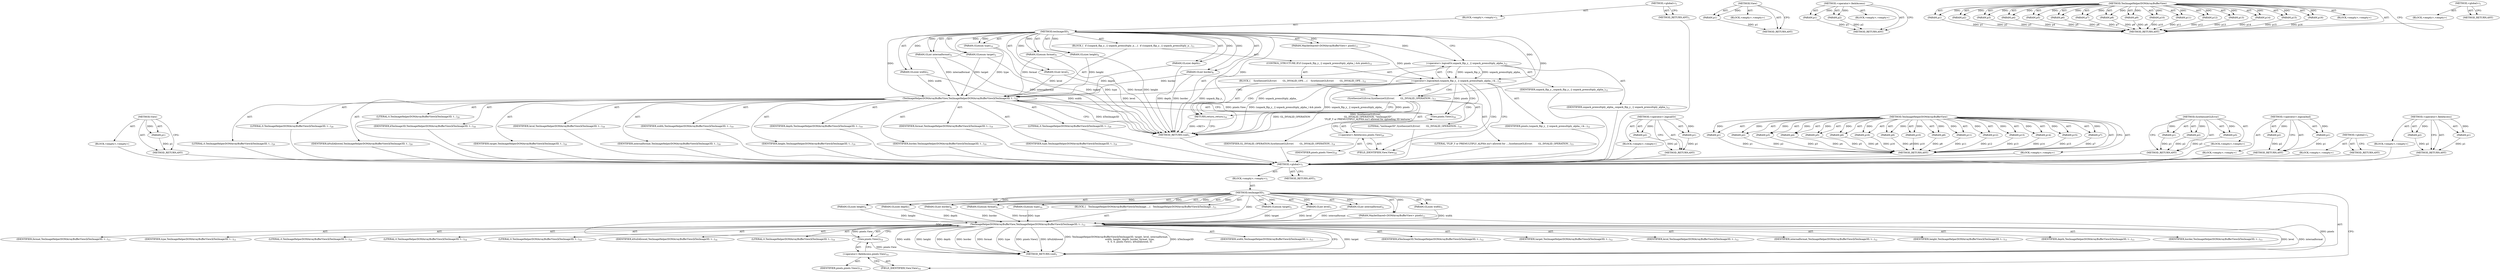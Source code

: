 digraph "&lt;operator&gt;.fieldAccess" {
vulnerable_6 [label=<(METHOD,&lt;global&gt;)<SUB>1</SUB>>];
vulnerable_7 [label=<(BLOCK,&lt;empty&gt;,&lt;empty&gt;)<SUB>1</SUB>>];
vulnerable_8 [label=<(METHOD,texImage3D)<SUB>1</SUB>>];
vulnerable_9 [label=<(PARAM,GLenum target)<SUB>2</SUB>>];
vulnerable_10 [label=<(PARAM,GLint level)<SUB>3</SUB>>];
vulnerable_11 [label=<(PARAM,GLint internalformat)<SUB>4</SUB>>];
vulnerable_12 [label=<(PARAM,GLsizei width)<SUB>5</SUB>>];
vulnerable_13 [label=<(PARAM,GLsizei height)<SUB>6</SUB>>];
vulnerable_14 [label=<(PARAM,GLsizei depth)<SUB>7</SUB>>];
vulnerable_15 [label=<(PARAM,GLint border)<SUB>8</SUB>>];
vulnerable_16 [label=<(PARAM,GLenum format)<SUB>9</SUB>>];
vulnerable_17 [label=<(PARAM,GLenum type)<SUB>10</SUB>>];
vulnerable_18 [label=<(PARAM,MaybeShared&lt;DOMArrayBufferView&gt; pixels)<SUB>11</SUB>>];
vulnerable_19 [label=<(BLOCK,{
   TexImageHelperDOMArrayBufferView(kTexImage...,{
   TexImageHelperDOMArrayBufferView(kTexImage...)<SUB>11</SUB>>];
vulnerable_20 [label=<(TexImageHelperDOMArrayBufferView,TexImageHelperDOMArrayBufferView(kTexImage3D, t...)<SUB>12</SUB>>];
vulnerable_21 [label=<(IDENTIFIER,kTexImage3D,TexImageHelperDOMArrayBufferView(kTexImage3D, t...)<SUB>12</SUB>>];
vulnerable_22 [label=<(IDENTIFIER,target,TexImageHelperDOMArrayBufferView(kTexImage3D, t...)<SUB>12</SUB>>];
vulnerable_23 [label=<(IDENTIFIER,level,TexImageHelperDOMArrayBufferView(kTexImage3D, t...)<SUB>12</SUB>>];
vulnerable_24 [label=<(IDENTIFIER,internalformat,TexImageHelperDOMArrayBufferView(kTexImage3D, t...)<SUB>12</SUB>>];
vulnerable_25 [label=<(IDENTIFIER,width,TexImageHelperDOMArrayBufferView(kTexImage3D, t...)<SUB>13</SUB>>];
vulnerable_26 [label=<(IDENTIFIER,height,TexImageHelperDOMArrayBufferView(kTexImage3D, t...)<SUB>13</SUB>>];
vulnerable_27 [label=<(IDENTIFIER,depth,TexImageHelperDOMArrayBufferView(kTexImage3D, t...)<SUB>13</SUB>>];
vulnerable_28 [label=<(IDENTIFIER,border,TexImageHelperDOMArrayBufferView(kTexImage3D, t...)<SUB>13</SUB>>];
vulnerable_29 [label=<(IDENTIFIER,format,TexImageHelperDOMArrayBufferView(kTexImage3D, t...)<SUB>13</SUB>>];
vulnerable_30 [label=<(IDENTIFIER,type,TexImageHelperDOMArrayBufferView(kTexImage3D, t...)<SUB>13</SUB>>];
vulnerable_31 [label=<(LITERAL,0,TexImageHelperDOMArrayBufferView(kTexImage3D, t...)<SUB>14</SUB>>];
vulnerable_32 [label=<(LITERAL,0,TexImageHelperDOMArrayBufferView(kTexImage3D, t...)<SUB>14</SUB>>];
vulnerable_33 [label=<(LITERAL,0,TexImageHelperDOMArrayBufferView(kTexImage3D, t...)<SUB>14</SUB>>];
vulnerable_34 [label=<(View,pixels.View())<SUB>14</SUB>>];
vulnerable_35 [label=<(&lt;operator&gt;.fieldAccess,pixels.View)<SUB>14</SUB>>];
vulnerable_36 [label=<(IDENTIFIER,pixels,pixels.View())<SUB>14</SUB>>];
vulnerable_37 [label=<(FIELD_IDENTIFIER,View,View)<SUB>14</SUB>>];
vulnerable_38 [label=<(IDENTIFIER,kNullAllowed,TexImageHelperDOMArrayBufferView(kTexImage3D, t...)<SUB>14</SUB>>];
vulnerable_39 [label=<(LITERAL,0,TexImageHelperDOMArrayBufferView(kTexImage3D, t...)<SUB>14</SUB>>];
vulnerable_40 [label=<(METHOD_RETURN,void)<SUB>1</SUB>>];
vulnerable_42 [label=<(METHOD_RETURN,ANY)<SUB>1</SUB>>];
vulnerable_84 [label=<(METHOD,View)>];
vulnerable_85 [label=<(PARAM,p1)>];
vulnerable_86 [label=<(BLOCK,&lt;empty&gt;,&lt;empty&gt;)>];
vulnerable_87 [label=<(METHOD_RETURN,ANY)>];
vulnerable_88 [label=<(METHOD,&lt;operator&gt;.fieldAccess)>];
vulnerable_89 [label=<(PARAM,p1)>];
vulnerable_90 [label=<(PARAM,p2)>];
vulnerable_91 [label=<(BLOCK,&lt;empty&gt;,&lt;empty&gt;)>];
vulnerable_92 [label=<(METHOD_RETURN,ANY)>];
vulnerable_65 [label=<(METHOD,TexImageHelperDOMArrayBufferView)>];
vulnerable_66 [label=<(PARAM,p1)>];
vulnerable_67 [label=<(PARAM,p2)>];
vulnerable_68 [label=<(PARAM,p3)>];
vulnerable_69 [label=<(PARAM,p4)>];
vulnerable_70 [label=<(PARAM,p5)>];
vulnerable_71 [label=<(PARAM,p6)>];
vulnerable_72 [label=<(PARAM,p7)>];
vulnerable_73 [label=<(PARAM,p8)>];
vulnerable_74 [label=<(PARAM,p9)>];
vulnerable_75 [label=<(PARAM,p10)>];
vulnerable_76 [label=<(PARAM,p11)>];
vulnerable_77 [label=<(PARAM,p12)>];
vulnerable_78 [label=<(PARAM,p13)>];
vulnerable_79 [label=<(PARAM,p14)>];
vulnerable_80 [label=<(PARAM,p15)>];
vulnerable_81 [label=<(PARAM,p16)>];
vulnerable_82 [label=<(BLOCK,&lt;empty&gt;,&lt;empty&gt;)>];
vulnerable_83 [label=<(METHOD_RETURN,ANY)>];
vulnerable_59 [label=<(METHOD,&lt;global&gt;)<SUB>1</SUB>>];
vulnerable_60 [label=<(BLOCK,&lt;empty&gt;,&lt;empty&gt;)>];
vulnerable_61 [label=<(METHOD_RETURN,ANY)>];
fixed_116 [label=<(METHOD,View)>];
fixed_117 [label=<(PARAM,p1)>];
fixed_118 [label=<(BLOCK,&lt;empty&gt;,&lt;empty&gt;)>];
fixed_119 [label=<(METHOD_RETURN,ANY)>];
fixed_6 [label=<(METHOD,&lt;global&gt;)<SUB>1</SUB>>];
fixed_7 [label=<(BLOCK,&lt;empty&gt;,&lt;empty&gt;)<SUB>1</SUB>>];
fixed_8 [label=<(METHOD,texImage3D)<SUB>1</SUB>>];
fixed_9 [label=<(PARAM,GLenum target)<SUB>2</SUB>>];
fixed_10 [label=<(PARAM,GLint level)<SUB>3</SUB>>];
fixed_11 [label=<(PARAM,GLint internalformat)<SUB>4</SUB>>];
fixed_12 [label=<(PARAM,GLsizei width)<SUB>5</SUB>>];
fixed_13 [label=<(PARAM,GLsizei height)<SUB>6</SUB>>];
fixed_14 [label=<(PARAM,GLsizei depth)<SUB>7</SUB>>];
fixed_15 [label=<(PARAM,GLint border)<SUB>8</SUB>>];
fixed_16 [label=<(PARAM,GLenum format)<SUB>9</SUB>>];
fixed_17 [label=<(PARAM,GLenum type)<SUB>10</SUB>>];
fixed_18 [label=<(PARAM,MaybeShared&lt;DOMArrayBufferView&gt; pixels)<SUB>11</SUB>>];
fixed_19 [label=<(BLOCK,{
  if ((unpack_flip_y_ || unpack_premultiply_a...,{
  if ((unpack_flip_y_ || unpack_premultiply_a...)<SUB>11</SUB>>];
fixed_20 [label=<(CONTROL_STRUCTURE,IF,if ((unpack_flip_y_ || unpack_premultiply_alpha_) &amp;&amp; pixels))<SUB>12</SUB>>];
fixed_21 [label=<(&lt;operator&gt;.logicalAnd,(unpack_flip_y_ || unpack_premultiply_alpha_) &amp;...)<SUB>12</SUB>>];
fixed_22 [label=<(&lt;operator&gt;.logicalOr,unpack_flip_y_ || unpack_premultiply_alpha_)<SUB>12</SUB>>];
fixed_23 [label=<(IDENTIFIER,unpack_flip_y_,unpack_flip_y_ || unpack_premultiply_alpha_)<SUB>12</SUB>>];
fixed_24 [label=<(IDENTIFIER,unpack_premultiply_alpha_,unpack_flip_y_ || unpack_premultiply_alpha_)<SUB>12</SUB>>];
fixed_25 [label=<(IDENTIFIER,pixels,(unpack_flip_y_ || unpack_premultiply_alpha_) &amp;...)<SUB>12</SUB>>];
fixed_26 [label=<(BLOCK,{
    SynthesizeGLError(
        GL_INVALID_OPE...,{
    SynthesizeGLError(
        GL_INVALID_OPE...)<SUB>12</SUB>>];
fixed_27 [label=<(SynthesizeGLError,SynthesizeGLError(
        GL_INVALID_OPERATION...)<SUB>13</SUB>>];
fixed_28 [label=<(IDENTIFIER,GL_INVALID_OPERATION,SynthesizeGLError(
        GL_INVALID_OPERATION...)<SUB>14</SUB>>];
fixed_29 [label=<(LITERAL,&quot;texImage3D&quot;,SynthesizeGLError(
        GL_INVALID_OPERATION...)<SUB>14</SUB>>];
fixed_30 [label=<(LITERAL,&quot;FLIP_Y or PREMULTIPLY_ALPHA isn't allowed for ...,SynthesizeGLError(
        GL_INVALID_OPERATION...)<SUB>15</SUB>>];
fixed_31 [label=<(RETURN,return;,return;)<SUB>16</SUB>>];
fixed_32 [label=<(TexImageHelperDOMArrayBufferView,TexImageHelperDOMArrayBufferView(kTexImage3D, t...)<SUB>18</SUB>>];
fixed_33 [label=<(IDENTIFIER,kTexImage3D,TexImageHelperDOMArrayBufferView(kTexImage3D, t...)<SUB>18</SUB>>];
fixed_34 [label=<(IDENTIFIER,target,TexImageHelperDOMArrayBufferView(kTexImage3D, t...)<SUB>18</SUB>>];
fixed_35 [label=<(IDENTIFIER,level,TexImageHelperDOMArrayBufferView(kTexImage3D, t...)<SUB>18</SUB>>];
fixed_36 [label=<(IDENTIFIER,internalformat,TexImageHelperDOMArrayBufferView(kTexImage3D, t...)<SUB>18</SUB>>];
fixed_37 [label=<(IDENTIFIER,width,TexImageHelperDOMArrayBufferView(kTexImage3D, t...)<SUB>19</SUB>>];
fixed_38 [label=<(IDENTIFIER,height,TexImageHelperDOMArrayBufferView(kTexImage3D, t...)<SUB>19</SUB>>];
fixed_39 [label=<(IDENTIFIER,depth,TexImageHelperDOMArrayBufferView(kTexImage3D, t...)<SUB>19</SUB>>];
fixed_40 [label=<(IDENTIFIER,border,TexImageHelperDOMArrayBufferView(kTexImage3D, t...)<SUB>19</SUB>>];
fixed_41 [label=<(IDENTIFIER,format,TexImageHelperDOMArrayBufferView(kTexImage3D, t...)<SUB>19</SUB>>];
fixed_42 [label=<(IDENTIFIER,type,TexImageHelperDOMArrayBufferView(kTexImage3D, t...)<SUB>19</SUB>>];
fixed_43 [label=<(LITERAL,0,TexImageHelperDOMArrayBufferView(kTexImage3D, t...)<SUB>20</SUB>>];
fixed_44 [label=<(LITERAL,0,TexImageHelperDOMArrayBufferView(kTexImage3D, t...)<SUB>20</SUB>>];
fixed_45 [label=<(LITERAL,0,TexImageHelperDOMArrayBufferView(kTexImage3D, t...)<SUB>20</SUB>>];
fixed_46 [label=<(View,pixels.View())<SUB>20</SUB>>];
fixed_47 [label=<(&lt;operator&gt;.fieldAccess,pixels.View)<SUB>20</SUB>>];
fixed_48 [label=<(IDENTIFIER,pixels,pixels.View())<SUB>20</SUB>>];
fixed_49 [label=<(FIELD_IDENTIFIER,View,View)<SUB>20</SUB>>];
fixed_50 [label=<(IDENTIFIER,kNullAllowed,TexImageHelperDOMArrayBufferView(kTexImage3D, t...)<SUB>20</SUB>>];
fixed_51 [label=<(LITERAL,0,TexImageHelperDOMArrayBufferView(kTexImage3D, t...)<SUB>20</SUB>>];
fixed_52 [label=<(METHOD_RETURN,void)<SUB>1</SUB>>];
fixed_54 [label=<(METHOD_RETURN,ANY)<SUB>1</SUB>>];
fixed_86 [label=<(METHOD,&lt;operator&gt;.logicalOr)>];
fixed_87 [label=<(PARAM,p1)>];
fixed_88 [label=<(PARAM,p2)>];
fixed_89 [label=<(BLOCK,&lt;empty&gt;,&lt;empty&gt;)>];
fixed_90 [label=<(METHOD_RETURN,ANY)>];
fixed_97 [label=<(METHOD,TexImageHelperDOMArrayBufferView)>];
fixed_98 [label=<(PARAM,p1)>];
fixed_99 [label=<(PARAM,p2)>];
fixed_100 [label=<(PARAM,p3)>];
fixed_101 [label=<(PARAM,p4)>];
fixed_102 [label=<(PARAM,p5)>];
fixed_103 [label=<(PARAM,p6)>];
fixed_104 [label=<(PARAM,p7)>];
fixed_105 [label=<(PARAM,p8)>];
fixed_106 [label=<(PARAM,p9)>];
fixed_107 [label=<(PARAM,p10)>];
fixed_108 [label=<(PARAM,p11)>];
fixed_109 [label=<(PARAM,p12)>];
fixed_110 [label=<(PARAM,p13)>];
fixed_111 [label=<(PARAM,p14)>];
fixed_112 [label=<(PARAM,p15)>];
fixed_113 [label=<(PARAM,p16)>];
fixed_114 [label=<(BLOCK,&lt;empty&gt;,&lt;empty&gt;)>];
fixed_115 [label=<(METHOD_RETURN,ANY)>];
fixed_91 [label=<(METHOD,SynthesizeGLError)>];
fixed_92 [label=<(PARAM,p1)>];
fixed_93 [label=<(PARAM,p2)>];
fixed_94 [label=<(PARAM,p3)>];
fixed_95 [label=<(BLOCK,&lt;empty&gt;,&lt;empty&gt;)>];
fixed_96 [label=<(METHOD_RETURN,ANY)>];
fixed_81 [label=<(METHOD,&lt;operator&gt;.logicalAnd)>];
fixed_82 [label=<(PARAM,p1)>];
fixed_83 [label=<(PARAM,p2)>];
fixed_84 [label=<(BLOCK,&lt;empty&gt;,&lt;empty&gt;)>];
fixed_85 [label=<(METHOD_RETURN,ANY)>];
fixed_75 [label=<(METHOD,&lt;global&gt;)<SUB>1</SUB>>];
fixed_76 [label=<(BLOCK,&lt;empty&gt;,&lt;empty&gt;)>];
fixed_77 [label=<(METHOD_RETURN,ANY)>];
fixed_120 [label=<(METHOD,&lt;operator&gt;.fieldAccess)>];
fixed_121 [label=<(PARAM,p1)>];
fixed_122 [label=<(PARAM,p2)>];
fixed_123 [label=<(BLOCK,&lt;empty&gt;,&lt;empty&gt;)>];
fixed_124 [label=<(METHOD_RETURN,ANY)>];
vulnerable_6 -> vulnerable_7  [key=0, label="AST: "];
vulnerable_6 -> vulnerable_42  [key=0, label="AST: "];
vulnerable_6 -> vulnerable_42  [key=1, label="CFG: "];
vulnerable_7 -> vulnerable_8  [key=0, label="AST: "];
vulnerable_8 -> vulnerable_9  [key=0, label="AST: "];
vulnerable_8 -> vulnerable_9  [key=1, label="DDG: "];
vulnerable_8 -> vulnerable_10  [key=0, label="AST: "];
vulnerable_8 -> vulnerable_10  [key=1, label="DDG: "];
vulnerable_8 -> vulnerable_11  [key=0, label="AST: "];
vulnerable_8 -> vulnerable_11  [key=1, label="DDG: "];
vulnerable_8 -> vulnerable_12  [key=0, label="AST: "];
vulnerable_8 -> vulnerable_12  [key=1, label="DDG: "];
vulnerable_8 -> vulnerable_13  [key=0, label="AST: "];
vulnerable_8 -> vulnerable_13  [key=1, label="DDG: "];
vulnerable_8 -> vulnerable_14  [key=0, label="AST: "];
vulnerable_8 -> vulnerable_14  [key=1, label="DDG: "];
vulnerable_8 -> vulnerable_15  [key=0, label="AST: "];
vulnerable_8 -> vulnerable_15  [key=1, label="DDG: "];
vulnerable_8 -> vulnerable_16  [key=0, label="AST: "];
vulnerable_8 -> vulnerable_16  [key=1, label="DDG: "];
vulnerable_8 -> vulnerable_17  [key=0, label="AST: "];
vulnerable_8 -> vulnerable_17  [key=1, label="DDG: "];
vulnerable_8 -> vulnerable_18  [key=0, label="AST: "];
vulnerable_8 -> vulnerable_18  [key=1, label="DDG: "];
vulnerable_8 -> vulnerable_19  [key=0, label="AST: "];
vulnerable_8 -> vulnerable_40  [key=0, label="AST: "];
vulnerable_8 -> vulnerable_37  [key=0, label="CFG: "];
vulnerable_8 -> vulnerable_20  [key=0, label="DDG: "];
vulnerable_9 -> vulnerable_20  [key=0, label="DDG: target"];
vulnerable_10 -> vulnerable_20  [key=0, label="DDG: level"];
vulnerable_11 -> vulnerable_20  [key=0, label="DDG: internalformat"];
vulnerable_12 -> vulnerable_20  [key=0, label="DDG: width"];
vulnerable_13 -> vulnerable_20  [key=0, label="DDG: height"];
vulnerable_14 -> vulnerable_20  [key=0, label="DDG: depth"];
vulnerable_15 -> vulnerable_20  [key=0, label="DDG: border"];
vulnerable_16 -> vulnerable_20  [key=0, label="DDG: format"];
vulnerable_17 -> vulnerable_20  [key=0, label="DDG: type"];
vulnerable_18 -> vulnerable_40  [key=0, label="DDG: pixels"];
vulnerable_18 -> vulnerable_34  [key=0, label="DDG: pixels"];
vulnerable_19 -> vulnerable_20  [key=0, label="AST: "];
vulnerable_20 -> vulnerable_21  [key=0, label="AST: "];
vulnerable_20 -> vulnerable_22  [key=0, label="AST: "];
vulnerable_20 -> vulnerable_23  [key=0, label="AST: "];
vulnerable_20 -> vulnerable_24  [key=0, label="AST: "];
vulnerable_20 -> vulnerable_25  [key=0, label="AST: "];
vulnerable_20 -> vulnerable_26  [key=0, label="AST: "];
vulnerable_20 -> vulnerable_27  [key=0, label="AST: "];
vulnerable_20 -> vulnerable_28  [key=0, label="AST: "];
vulnerable_20 -> vulnerable_29  [key=0, label="AST: "];
vulnerable_20 -> vulnerable_30  [key=0, label="AST: "];
vulnerable_20 -> vulnerable_31  [key=0, label="AST: "];
vulnerable_20 -> vulnerable_32  [key=0, label="AST: "];
vulnerable_20 -> vulnerable_33  [key=0, label="AST: "];
vulnerable_20 -> vulnerable_34  [key=0, label="AST: "];
vulnerable_20 -> vulnerable_38  [key=0, label="AST: "];
vulnerable_20 -> vulnerable_39  [key=0, label="AST: "];
vulnerable_20 -> vulnerable_40  [key=0, label="CFG: "];
vulnerable_20 -> vulnerable_40  [key=1, label="DDG: target"];
vulnerable_20 -> vulnerable_40  [key=2, label="DDG: level"];
vulnerable_20 -> vulnerable_40  [key=3, label="DDG: internalformat"];
vulnerable_20 -> vulnerable_40  [key=4, label="DDG: width"];
vulnerable_20 -> vulnerable_40  [key=5, label="DDG: height"];
vulnerable_20 -> vulnerable_40  [key=6, label="DDG: depth"];
vulnerable_20 -> vulnerable_40  [key=7, label="DDG: border"];
vulnerable_20 -> vulnerable_40  [key=8, label="DDG: format"];
vulnerable_20 -> vulnerable_40  [key=9, label="DDG: type"];
vulnerable_20 -> vulnerable_40  [key=10, label="DDG: pixels.View()"];
vulnerable_20 -> vulnerable_40  [key=11, label="DDG: kNullAllowed"];
vulnerable_20 -> vulnerable_40  [key=12, label="DDG: TexImageHelperDOMArrayBufferView(kTexImage3D, target, level, internalformat,
                                    width, height, depth, border, format, type,
                                    0, 0, 0, pixels.View(), kNullAllowed, 0)"];
vulnerable_20 -> vulnerable_40  [key=13, label="DDG: kTexImage3D"];
vulnerable_34 -> vulnerable_35  [key=0, label="AST: "];
vulnerable_34 -> vulnerable_20  [key=0, label="CFG: "];
vulnerable_34 -> vulnerable_20  [key=1, label="DDG: pixels.View"];
vulnerable_34 -> vulnerable_40  [key=0, label="DDG: pixels.View"];
vulnerable_35 -> vulnerable_36  [key=0, label="AST: "];
vulnerable_35 -> vulnerable_37  [key=0, label="AST: "];
vulnerable_35 -> vulnerable_34  [key=0, label="CFG: "];
vulnerable_37 -> vulnerable_35  [key=0, label="CFG: "];
vulnerable_84 -> vulnerable_85  [key=0, label="AST: "];
vulnerable_84 -> vulnerable_85  [key=1, label="DDG: "];
vulnerable_84 -> vulnerable_86  [key=0, label="AST: "];
vulnerable_84 -> vulnerable_87  [key=0, label="AST: "];
vulnerable_84 -> vulnerable_87  [key=1, label="CFG: "];
vulnerable_85 -> vulnerable_87  [key=0, label="DDG: p1"];
vulnerable_88 -> vulnerable_89  [key=0, label="AST: "];
vulnerable_88 -> vulnerable_89  [key=1, label="DDG: "];
vulnerable_88 -> vulnerable_91  [key=0, label="AST: "];
vulnerable_88 -> vulnerable_90  [key=0, label="AST: "];
vulnerable_88 -> vulnerable_90  [key=1, label="DDG: "];
vulnerable_88 -> vulnerable_92  [key=0, label="AST: "];
vulnerable_88 -> vulnerable_92  [key=1, label="CFG: "];
vulnerable_89 -> vulnerable_92  [key=0, label="DDG: p1"];
vulnerable_90 -> vulnerable_92  [key=0, label="DDG: p2"];
vulnerable_65 -> vulnerable_66  [key=0, label="AST: "];
vulnerable_65 -> vulnerable_66  [key=1, label="DDG: "];
vulnerable_65 -> vulnerable_82  [key=0, label="AST: "];
vulnerable_65 -> vulnerable_67  [key=0, label="AST: "];
vulnerable_65 -> vulnerable_67  [key=1, label="DDG: "];
vulnerable_65 -> vulnerable_83  [key=0, label="AST: "];
vulnerable_65 -> vulnerable_83  [key=1, label="CFG: "];
vulnerable_65 -> vulnerable_68  [key=0, label="AST: "];
vulnerable_65 -> vulnerable_68  [key=1, label="DDG: "];
vulnerable_65 -> vulnerable_69  [key=0, label="AST: "];
vulnerable_65 -> vulnerable_69  [key=1, label="DDG: "];
vulnerable_65 -> vulnerable_70  [key=0, label="AST: "];
vulnerable_65 -> vulnerable_70  [key=1, label="DDG: "];
vulnerable_65 -> vulnerable_71  [key=0, label="AST: "];
vulnerable_65 -> vulnerable_71  [key=1, label="DDG: "];
vulnerable_65 -> vulnerable_72  [key=0, label="AST: "];
vulnerable_65 -> vulnerable_72  [key=1, label="DDG: "];
vulnerable_65 -> vulnerable_73  [key=0, label="AST: "];
vulnerable_65 -> vulnerable_73  [key=1, label="DDG: "];
vulnerable_65 -> vulnerable_74  [key=0, label="AST: "];
vulnerable_65 -> vulnerable_74  [key=1, label="DDG: "];
vulnerable_65 -> vulnerable_75  [key=0, label="AST: "];
vulnerable_65 -> vulnerable_75  [key=1, label="DDG: "];
vulnerable_65 -> vulnerable_76  [key=0, label="AST: "];
vulnerable_65 -> vulnerable_76  [key=1, label="DDG: "];
vulnerable_65 -> vulnerable_77  [key=0, label="AST: "];
vulnerable_65 -> vulnerable_77  [key=1, label="DDG: "];
vulnerable_65 -> vulnerable_78  [key=0, label="AST: "];
vulnerable_65 -> vulnerable_78  [key=1, label="DDG: "];
vulnerable_65 -> vulnerable_79  [key=0, label="AST: "];
vulnerable_65 -> vulnerable_79  [key=1, label="DDG: "];
vulnerable_65 -> vulnerable_80  [key=0, label="AST: "];
vulnerable_65 -> vulnerable_80  [key=1, label="DDG: "];
vulnerable_65 -> vulnerable_81  [key=0, label="AST: "];
vulnerable_65 -> vulnerable_81  [key=1, label="DDG: "];
vulnerable_66 -> vulnerable_83  [key=0, label="DDG: p1"];
vulnerable_67 -> vulnerable_83  [key=0, label="DDG: p2"];
vulnerable_68 -> vulnerable_83  [key=0, label="DDG: p3"];
vulnerable_69 -> vulnerable_83  [key=0, label="DDG: p4"];
vulnerable_70 -> vulnerable_83  [key=0, label="DDG: p5"];
vulnerable_71 -> vulnerable_83  [key=0, label="DDG: p6"];
vulnerable_72 -> vulnerable_83  [key=0, label="DDG: p7"];
vulnerable_73 -> vulnerable_83  [key=0, label="DDG: p8"];
vulnerable_74 -> vulnerable_83  [key=0, label="DDG: p9"];
vulnerable_75 -> vulnerable_83  [key=0, label="DDG: p10"];
vulnerable_76 -> vulnerable_83  [key=0, label="DDG: p11"];
vulnerable_77 -> vulnerable_83  [key=0, label="DDG: p12"];
vulnerable_78 -> vulnerable_83  [key=0, label="DDG: p13"];
vulnerable_79 -> vulnerable_83  [key=0, label="DDG: p14"];
vulnerable_80 -> vulnerable_83  [key=0, label="DDG: p15"];
vulnerable_81 -> vulnerable_83  [key=0, label="DDG: p16"];
vulnerable_59 -> vulnerable_60  [key=0, label="AST: "];
vulnerable_59 -> vulnerable_61  [key=0, label="AST: "];
vulnerable_59 -> vulnerable_61  [key=1, label="CFG: "];
fixed_116 -> fixed_117  [key=0, label="AST: "];
fixed_116 -> fixed_117  [key=1, label="DDG: "];
fixed_116 -> fixed_118  [key=0, label="AST: "];
fixed_116 -> fixed_119  [key=0, label="AST: "];
fixed_116 -> fixed_119  [key=1, label="CFG: "];
fixed_117 -> fixed_119  [key=0, label="DDG: p1"];
fixed_118 -> vulnerable_6  [key=0];
fixed_119 -> vulnerable_6  [key=0];
fixed_6 -> fixed_7  [key=0, label="AST: "];
fixed_6 -> fixed_54  [key=0, label="AST: "];
fixed_6 -> fixed_54  [key=1, label="CFG: "];
fixed_7 -> fixed_8  [key=0, label="AST: "];
fixed_8 -> fixed_9  [key=0, label="AST: "];
fixed_8 -> fixed_9  [key=1, label="DDG: "];
fixed_8 -> fixed_10  [key=0, label="AST: "];
fixed_8 -> fixed_10  [key=1, label="DDG: "];
fixed_8 -> fixed_11  [key=0, label="AST: "];
fixed_8 -> fixed_11  [key=1, label="DDG: "];
fixed_8 -> fixed_12  [key=0, label="AST: "];
fixed_8 -> fixed_12  [key=1, label="DDG: "];
fixed_8 -> fixed_13  [key=0, label="AST: "];
fixed_8 -> fixed_13  [key=1, label="DDG: "];
fixed_8 -> fixed_14  [key=0, label="AST: "];
fixed_8 -> fixed_14  [key=1, label="DDG: "];
fixed_8 -> fixed_15  [key=0, label="AST: "];
fixed_8 -> fixed_15  [key=1, label="DDG: "];
fixed_8 -> fixed_16  [key=0, label="AST: "];
fixed_8 -> fixed_16  [key=1, label="DDG: "];
fixed_8 -> fixed_17  [key=0, label="AST: "];
fixed_8 -> fixed_17  [key=1, label="DDG: "];
fixed_8 -> fixed_18  [key=0, label="AST: "];
fixed_8 -> fixed_18  [key=1, label="DDG: "];
fixed_8 -> fixed_19  [key=0, label="AST: "];
fixed_8 -> fixed_52  [key=0, label="AST: "];
fixed_8 -> fixed_22  [key=0, label="CFG: "];
fixed_8 -> fixed_22  [key=1, label="DDG: "];
fixed_8 -> fixed_32  [key=0, label="DDG: "];
fixed_8 -> fixed_21  [key=0, label="DDG: "];
fixed_8 -> fixed_31  [key=0, label="DDG: "];
fixed_8 -> fixed_27  [key=0, label="DDG: "];
fixed_9 -> fixed_52  [key=0, label="DDG: target"];
fixed_9 -> fixed_32  [key=0, label="DDG: target"];
fixed_10 -> fixed_52  [key=0, label="DDG: level"];
fixed_10 -> fixed_32  [key=0, label="DDG: level"];
fixed_11 -> fixed_52  [key=0, label="DDG: internalformat"];
fixed_11 -> fixed_32  [key=0, label="DDG: internalformat"];
fixed_12 -> fixed_52  [key=0, label="DDG: width"];
fixed_12 -> fixed_32  [key=0, label="DDG: width"];
fixed_13 -> fixed_52  [key=0, label="DDG: height"];
fixed_13 -> fixed_32  [key=0, label="DDG: height"];
fixed_14 -> fixed_52  [key=0, label="DDG: depth"];
fixed_14 -> fixed_32  [key=0, label="DDG: depth"];
fixed_15 -> fixed_52  [key=0, label="DDG: border"];
fixed_15 -> fixed_32  [key=0, label="DDG: border"];
fixed_16 -> fixed_52  [key=0, label="DDG: format"];
fixed_16 -> fixed_32  [key=0, label="DDG: format"];
fixed_17 -> fixed_52  [key=0, label="DDG: type"];
fixed_17 -> fixed_32  [key=0, label="DDG: type"];
fixed_18 -> fixed_21  [key=0, label="DDG: pixels"];
fixed_19 -> fixed_20  [key=0, label="AST: "];
fixed_19 -> fixed_32  [key=0, label="AST: "];
fixed_20 -> fixed_21  [key=0, label="AST: "];
fixed_20 -> fixed_26  [key=0, label="AST: "];
fixed_21 -> fixed_22  [key=0, label="AST: "];
fixed_21 -> fixed_25  [key=0, label="AST: "];
fixed_21 -> fixed_27  [key=0, label="CFG: "];
fixed_21 -> fixed_27  [key=1, label="CDG: "];
fixed_21 -> fixed_49  [key=0, label="CFG: "];
fixed_21 -> fixed_49  [key=1, label="CDG: "];
fixed_21 -> fixed_52  [key=0, label="DDG: unpack_flip_y_ || unpack_premultiply_alpha_"];
fixed_21 -> fixed_52  [key=1, label="DDG: pixels"];
fixed_21 -> fixed_52  [key=2, label="DDG: (unpack_flip_y_ || unpack_premultiply_alpha_) &amp;&amp; pixels"];
fixed_21 -> fixed_46  [key=0, label="DDG: pixels"];
fixed_21 -> fixed_46  [key=1, label="CDG: "];
fixed_21 -> fixed_47  [key=0, label="CDG: "];
fixed_21 -> fixed_32  [key=0, label="CDG: "];
fixed_21 -> fixed_31  [key=0, label="CDG: "];
fixed_22 -> fixed_23  [key=0, label="AST: "];
fixed_22 -> fixed_24  [key=0, label="AST: "];
fixed_22 -> fixed_21  [key=0, label="CFG: "];
fixed_22 -> fixed_21  [key=1, label="DDG: unpack_flip_y_"];
fixed_22 -> fixed_21  [key=2, label="DDG: unpack_premultiply_alpha_"];
fixed_22 -> fixed_52  [key=0, label="DDG: unpack_flip_y_"];
fixed_22 -> fixed_52  [key=1, label="DDG: unpack_premultiply_alpha_"];
fixed_23 -> vulnerable_6  [key=0];
fixed_24 -> vulnerable_6  [key=0];
fixed_25 -> vulnerable_6  [key=0];
fixed_26 -> fixed_27  [key=0, label="AST: "];
fixed_26 -> fixed_31  [key=0, label="AST: "];
fixed_27 -> fixed_28  [key=0, label="AST: "];
fixed_27 -> fixed_29  [key=0, label="AST: "];
fixed_27 -> fixed_30  [key=0, label="AST: "];
fixed_27 -> fixed_31  [key=0, label="CFG: "];
fixed_27 -> fixed_52  [key=0, label="DDG: SynthesizeGLError(
        GL_INVALID_OPERATION, &quot;texImage3D&quot;,
        &quot;FLIP_Y or PREMULTIPLY_ALPHA isn't allowed for uploading 3D textures&quot;)"];
fixed_27 -> fixed_52  [key=1, label="DDG: GL_INVALID_OPERATION"];
fixed_28 -> vulnerable_6  [key=0];
fixed_29 -> vulnerable_6  [key=0];
fixed_30 -> vulnerable_6  [key=0];
fixed_31 -> fixed_52  [key=0, label="CFG: "];
fixed_31 -> fixed_52  [key=1, label="DDG: &lt;RET&gt;"];
fixed_32 -> fixed_33  [key=0, label="AST: "];
fixed_32 -> fixed_34  [key=0, label="AST: "];
fixed_32 -> fixed_35  [key=0, label="AST: "];
fixed_32 -> fixed_36  [key=0, label="AST: "];
fixed_32 -> fixed_37  [key=0, label="AST: "];
fixed_32 -> fixed_38  [key=0, label="AST: "];
fixed_32 -> fixed_39  [key=0, label="AST: "];
fixed_32 -> fixed_40  [key=0, label="AST: "];
fixed_32 -> fixed_41  [key=0, label="AST: "];
fixed_32 -> fixed_42  [key=0, label="AST: "];
fixed_32 -> fixed_43  [key=0, label="AST: "];
fixed_32 -> fixed_44  [key=0, label="AST: "];
fixed_32 -> fixed_45  [key=0, label="AST: "];
fixed_32 -> fixed_46  [key=0, label="AST: "];
fixed_32 -> fixed_50  [key=0, label="AST: "];
fixed_32 -> fixed_51  [key=0, label="AST: "];
fixed_32 -> fixed_52  [key=0, label="CFG: "];
fixed_32 -> fixed_52  [key=1, label="DDG: kTexImage3D"];
fixed_33 -> vulnerable_6  [key=0];
fixed_34 -> vulnerable_6  [key=0];
fixed_35 -> vulnerable_6  [key=0];
fixed_36 -> vulnerable_6  [key=0];
fixed_37 -> vulnerable_6  [key=0];
fixed_38 -> vulnerable_6  [key=0];
fixed_39 -> vulnerable_6  [key=0];
fixed_40 -> vulnerable_6  [key=0];
fixed_41 -> vulnerable_6  [key=0];
fixed_42 -> vulnerable_6  [key=0];
fixed_43 -> vulnerable_6  [key=0];
fixed_44 -> vulnerable_6  [key=0];
fixed_45 -> vulnerable_6  [key=0];
fixed_46 -> fixed_47  [key=0, label="AST: "];
fixed_46 -> fixed_32  [key=0, label="CFG: "];
fixed_46 -> fixed_32  [key=1, label="DDG: pixels.View"];
fixed_47 -> fixed_48  [key=0, label="AST: "];
fixed_47 -> fixed_49  [key=0, label="AST: "];
fixed_47 -> fixed_46  [key=0, label="CFG: "];
fixed_48 -> vulnerable_6  [key=0];
fixed_49 -> fixed_47  [key=0, label="CFG: "];
fixed_50 -> vulnerable_6  [key=0];
fixed_51 -> vulnerable_6  [key=0];
fixed_52 -> vulnerable_6  [key=0];
fixed_54 -> vulnerable_6  [key=0];
fixed_86 -> fixed_87  [key=0, label="AST: "];
fixed_86 -> fixed_87  [key=1, label="DDG: "];
fixed_86 -> fixed_89  [key=0, label="AST: "];
fixed_86 -> fixed_88  [key=0, label="AST: "];
fixed_86 -> fixed_88  [key=1, label="DDG: "];
fixed_86 -> fixed_90  [key=0, label="AST: "];
fixed_86 -> fixed_90  [key=1, label="CFG: "];
fixed_87 -> fixed_90  [key=0, label="DDG: p1"];
fixed_88 -> fixed_90  [key=0, label="DDG: p2"];
fixed_89 -> vulnerable_6  [key=0];
fixed_90 -> vulnerable_6  [key=0];
fixed_97 -> fixed_98  [key=0, label="AST: "];
fixed_97 -> fixed_98  [key=1, label="DDG: "];
fixed_97 -> fixed_114  [key=0, label="AST: "];
fixed_97 -> fixed_99  [key=0, label="AST: "];
fixed_97 -> fixed_99  [key=1, label="DDG: "];
fixed_97 -> fixed_115  [key=0, label="AST: "];
fixed_97 -> fixed_115  [key=1, label="CFG: "];
fixed_97 -> fixed_100  [key=0, label="AST: "];
fixed_97 -> fixed_100  [key=1, label="DDG: "];
fixed_97 -> fixed_101  [key=0, label="AST: "];
fixed_97 -> fixed_101  [key=1, label="DDG: "];
fixed_97 -> fixed_102  [key=0, label="AST: "];
fixed_97 -> fixed_102  [key=1, label="DDG: "];
fixed_97 -> fixed_103  [key=0, label="AST: "];
fixed_97 -> fixed_103  [key=1, label="DDG: "];
fixed_97 -> fixed_104  [key=0, label="AST: "];
fixed_97 -> fixed_104  [key=1, label="DDG: "];
fixed_97 -> fixed_105  [key=0, label="AST: "];
fixed_97 -> fixed_105  [key=1, label="DDG: "];
fixed_97 -> fixed_106  [key=0, label="AST: "];
fixed_97 -> fixed_106  [key=1, label="DDG: "];
fixed_97 -> fixed_107  [key=0, label="AST: "];
fixed_97 -> fixed_107  [key=1, label="DDG: "];
fixed_97 -> fixed_108  [key=0, label="AST: "];
fixed_97 -> fixed_108  [key=1, label="DDG: "];
fixed_97 -> fixed_109  [key=0, label="AST: "];
fixed_97 -> fixed_109  [key=1, label="DDG: "];
fixed_97 -> fixed_110  [key=0, label="AST: "];
fixed_97 -> fixed_110  [key=1, label="DDG: "];
fixed_97 -> fixed_111  [key=0, label="AST: "];
fixed_97 -> fixed_111  [key=1, label="DDG: "];
fixed_97 -> fixed_112  [key=0, label="AST: "];
fixed_97 -> fixed_112  [key=1, label="DDG: "];
fixed_97 -> fixed_113  [key=0, label="AST: "];
fixed_97 -> fixed_113  [key=1, label="DDG: "];
fixed_98 -> fixed_115  [key=0, label="DDG: p1"];
fixed_99 -> fixed_115  [key=0, label="DDG: p2"];
fixed_100 -> fixed_115  [key=0, label="DDG: p3"];
fixed_101 -> fixed_115  [key=0, label="DDG: p4"];
fixed_102 -> fixed_115  [key=0, label="DDG: p5"];
fixed_103 -> fixed_115  [key=0, label="DDG: p6"];
fixed_104 -> fixed_115  [key=0, label="DDG: p7"];
fixed_105 -> fixed_115  [key=0, label="DDG: p8"];
fixed_106 -> fixed_115  [key=0, label="DDG: p9"];
fixed_107 -> fixed_115  [key=0, label="DDG: p10"];
fixed_108 -> fixed_115  [key=0, label="DDG: p11"];
fixed_109 -> fixed_115  [key=0, label="DDG: p12"];
fixed_110 -> fixed_115  [key=0, label="DDG: p13"];
fixed_111 -> fixed_115  [key=0, label="DDG: p14"];
fixed_112 -> fixed_115  [key=0, label="DDG: p15"];
fixed_113 -> fixed_115  [key=0, label="DDG: p16"];
fixed_114 -> vulnerable_6  [key=0];
fixed_115 -> vulnerable_6  [key=0];
fixed_91 -> fixed_92  [key=0, label="AST: "];
fixed_91 -> fixed_92  [key=1, label="DDG: "];
fixed_91 -> fixed_95  [key=0, label="AST: "];
fixed_91 -> fixed_93  [key=0, label="AST: "];
fixed_91 -> fixed_93  [key=1, label="DDG: "];
fixed_91 -> fixed_96  [key=0, label="AST: "];
fixed_91 -> fixed_96  [key=1, label="CFG: "];
fixed_91 -> fixed_94  [key=0, label="AST: "];
fixed_91 -> fixed_94  [key=1, label="DDG: "];
fixed_92 -> fixed_96  [key=0, label="DDG: p1"];
fixed_93 -> fixed_96  [key=0, label="DDG: p2"];
fixed_94 -> fixed_96  [key=0, label="DDG: p3"];
fixed_95 -> vulnerable_6  [key=0];
fixed_96 -> vulnerable_6  [key=0];
fixed_81 -> fixed_82  [key=0, label="AST: "];
fixed_81 -> fixed_82  [key=1, label="DDG: "];
fixed_81 -> fixed_84  [key=0, label="AST: "];
fixed_81 -> fixed_83  [key=0, label="AST: "];
fixed_81 -> fixed_83  [key=1, label="DDG: "];
fixed_81 -> fixed_85  [key=0, label="AST: "];
fixed_81 -> fixed_85  [key=1, label="CFG: "];
fixed_82 -> fixed_85  [key=0, label="DDG: p1"];
fixed_83 -> fixed_85  [key=0, label="DDG: p2"];
fixed_84 -> vulnerable_6  [key=0];
fixed_85 -> vulnerable_6  [key=0];
fixed_75 -> fixed_76  [key=0, label="AST: "];
fixed_75 -> fixed_77  [key=0, label="AST: "];
fixed_75 -> fixed_77  [key=1, label="CFG: "];
fixed_76 -> vulnerable_6  [key=0];
fixed_77 -> vulnerable_6  [key=0];
fixed_120 -> fixed_121  [key=0, label="AST: "];
fixed_120 -> fixed_121  [key=1, label="DDG: "];
fixed_120 -> fixed_123  [key=0, label="AST: "];
fixed_120 -> fixed_122  [key=0, label="AST: "];
fixed_120 -> fixed_122  [key=1, label="DDG: "];
fixed_120 -> fixed_124  [key=0, label="AST: "];
fixed_120 -> fixed_124  [key=1, label="CFG: "];
fixed_121 -> fixed_124  [key=0, label="DDG: p1"];
fixed_122 -> fixed_124  [key=0, label="DDG: p2"];
fixed_123 -> vulnerable_6  [key=0];
fixed_124 -> vulnerable_6  [key=0];
}
